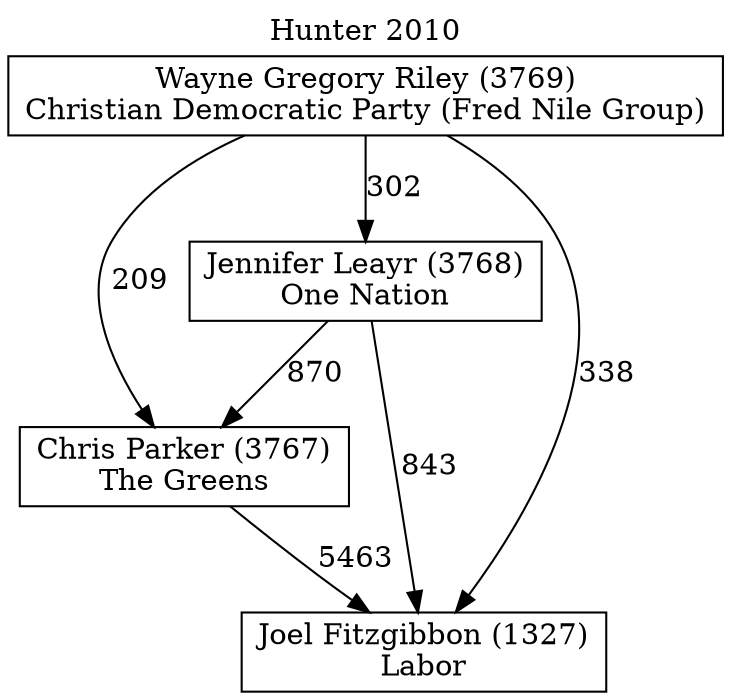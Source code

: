 // House preference flow
digraph "Joel Fitzgibbon (1327)_Hunter_2010" {
	graph [label="Hunter 2010" labelloc=t mclimit=10]
	node [shape=box]
	"Chris Parker (3767)" [label="Chris Parker (3767)
The Greens"]
	"Jennifer Leayr (3768)" [label="Jennifer Leayr (3768)
One Nation"]
	"Joel Fitzgibbon (1327)" [label="Joel Fitzgibbon (1327)
Labor"]
	"Wayne Gregory Riley (3769)" [label="Wayne Gregory Riley (3769)
Christian Democratic Party (Fred Nile Group)"]
	"Chris Parker (3767)" -> "Joel Fitzgibbon (1327)" [label=5463]
	"Jennifer Leayr (3768)" -> "Chris Parker (3767)" [label=870]
	"Jennifer Leayr (3768)" -> "Joel Fitzgibbon (1327)" [label=843]
	"Wayne Gregory Riley (3769)" -> "Chris Parker (3767)" [label=209]
	"Wayne Gregory Riley (3769)" -> "Jennifer Leayr (3768)" [label=302]
	"Wayne Gregory Riley (3769)" -> "Joel Fitzgibbon (1327)" [label=338]
}
